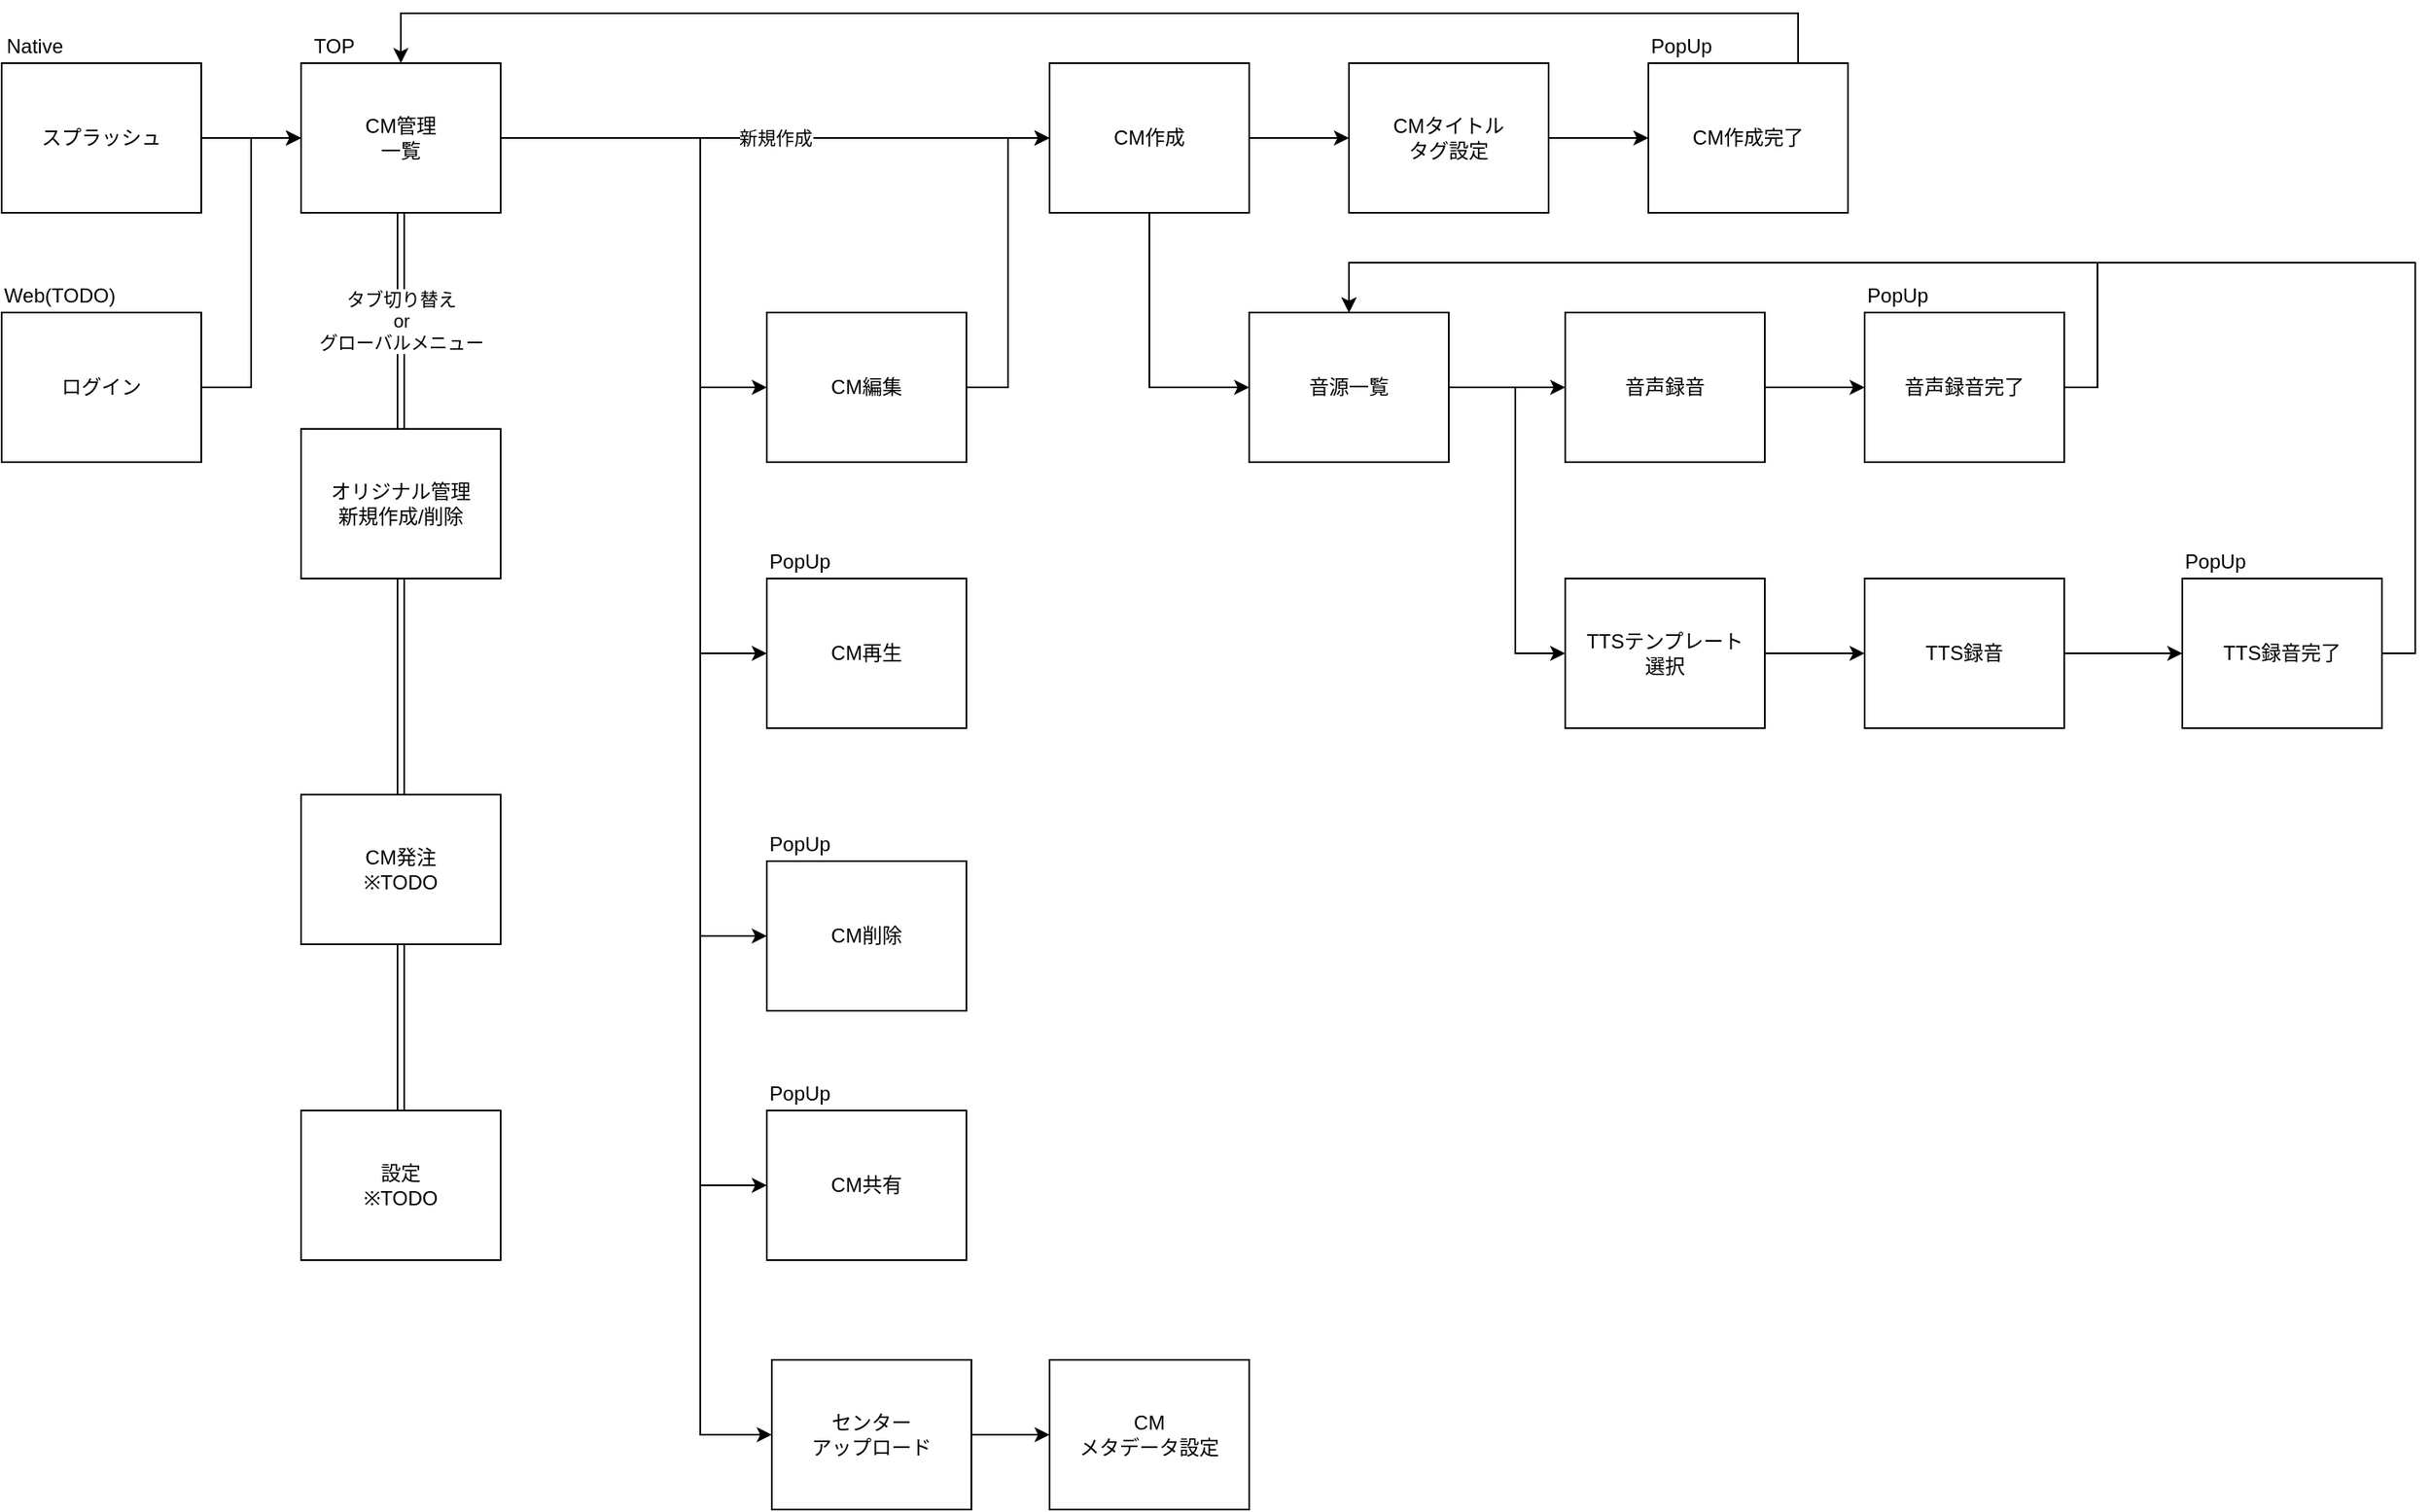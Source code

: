 <mxfile version="13.6.2" type="device"><diagram id="WqWZgD3vgtf2L1N1Ggok" name="ページ1"><mxGraphModel dx="1422" dy="832" grid="1" gridSize="10" guides="1" tooltips="1" connect="1" arrows="1" fold="1" page="1" pageScale="1" pageWidth="827" pageHeight="1169" math="0" shadow="0"><root><mxCell id="0"/><mxCell id="1" parent="0"/><mxCell id="hDD3GA9I00zkFGCR_pqn-11" style="edgeStyle=orthogonalEdgeStyle;rounded=0;orthogonalLoop=1;jettySize=auto;html=1;exitX=1;exitY=0.5;exitDx=0;exitDy=0;entryX=0;entryY=0.5;entryDx=0;entryDy=0;" parent="1" source="hDD3GA9I00zkFGCR_pqn-2" target="hDD3GA9I00zkFGCR_pqn-3" edge="1"><mxGeometry relative="1" as="geometry"/></mxCell><mxCell id="hDD3GA9I00zkFGCR_pqn-2" value="スプラッシュ" style="rounded=0;whiteSpace=wrap;html=1;" parent="1" vertex="1"><mxGeometry x="80" y="200" width="120" height="90" as="geometry"/></mxCell><mxCell id="hDD3GA9I00zkFGCR_pqn-12" value="新規作成" style="edgeStyle=orthogonalEdgeStyle;rounded=0;orthogonalLoop=1;jettySize=auto;html=1;exitX=1;exitY=0.5;exitDx=0;exitDy=0;entryX=0;entryY=0.5;entryDx=0;entryDy=0;" parent="1" source="hDD3GA9I00zkFGCR_pqn-3" target="hDD3GA9I00zkFGCR_pqn-4" edge="1"><mxGeometry relative="1" as="geometry"/></mxCell><mxCell id="hDD3GA9I00zkFGCR_pqn-14" style="edgeStyle=orthogonalEdgeStyle;rounded=0;orthogonalLoop=1;jettySize=auto;html=1;exitX=1;exitY=0.5;exitDx=0;exitDy=0;entryX=0;entryY=0.5;entryDx=0;entryDy=0;" parent="1" source="hDD3GA9I00zkFGCR_pqn-3" target="hDD3GA9I00zkFGCR_pqn-7" edge="1"><mxGeometry relative="1" as="geometry"><Array as="points"><mxPoint x="500" y="245"/><mxPoint x="500" y="555"/></Array></mxGeometry></mxCell><mxCell id="e4EBdBkjIyevoasEQ6yY-8" style="edgeStyle=orthogonalEdgeStyle;rounded=0;orthogonalLoop=1;jettySize=auto;html=1;exitX=1;exitY=0.5;exitDx=0;exitDy=0;entryX=0;entryY=0.5;entryDx=0;entryDy=0;" parent="1" source="hDD3GA9I00zkFGCR_pqn-3" target="e4EBdBkjIyevoasEQ6yY-7" edge="1"><mxGeometry relative="1" as="geometry"><Array as="points"><mxPoint x="500" y="245"/><mxPoint x="500" y="395"/></Array></mxGeometry></mxCell><mxCell id="e4EBdBkjIyevoasEQ6yY-11" value="タブ切り替え&lt;br&gt;or&lt;br&gt;グローバルメニュー" style="edgeStyle=orthogonalEdgeStyle;rounded=0;orthogonalLoop=1;jettySize=auto;html=1;exitX=0.5;exitY=1;exitDx=0;exitDy=0;entryX=0.5;entryY=0;entryDx=0;entryDy=0;shape=link;" parent="1" source="hDD3GA9I00zkFGCR_pqn-3" target="e4EBdBkjIyevoasEQ6yY-5" edge="1"><mxGeometry relative="1" as="geometry"/></mxCell><mxCell id="FhBmVRPMImGYIQYZzTyg-1" style="edgeStyle=orthogonalEdgeStyle;rounded=0;orthogonalLoop=1;jettySize=auto;html=1;exitX=1;exitY=0.5;exitDx=0;exitDy=0;entryX=0;entryY=0.5;entryDx=0;entryDy=0;" edge="1" parent="1" source="hDD3GA9I00zkFGCR_pqn-3" target="hDD3GA9I00zkFGCR_pqn-35"><mxGeometry relative="1" as="geometry"><Array as="points"><mxPoint x="500" y="245"/><mxPoint x="500" y="725"/></Array></mxGeometry></mxCell><mxCell id="FhBmVRPMImGYIQYZzTyg-4" style="edgeStyle=orthogonalEdgeStyle;rounded=0;orthogonalLoop=1;jettySize=auto;html=1;exitX=1;exitY=0.5;exitDx=0;exitDy=0;entryX=0;entryY=0.5;entryDx=0;entryDy=0;" edge="1" parent="1" source="hDD3GA9I00zkFGCR_pqn-3" target="FhBmVRPMImGYIQYZzTyg-2"><mxGeometry relative="1" as="geometry"><Array as="points"><mxPoint x="500" y="245"/><mxPoint x="500" y="875"/></Array></mxGeometry></mxCell><mxCell id="FhBmVRPMImGYIQYZzTyg-5" style="edgeStyle=orthogonalEdgeStyle;rounded=0;orthogonalLoop=1;jettySize=auto;html=1;exitX=1;exitY=0.5;exitDx=0;exitDy=0;entryX=0;entryY=0.5;entryDx=0;entryDy=0;" edge="1" parent="1" source="hDD3GA9I00zkFGCR_pqn-3" target="hDD3GA9I00zkFGCR_pqn-27"><mxGeometry relative="1" as="geometry"><Array as="points"><mxPoint x="500" y="245"/><mxPoint x="500" y="1025"/></Array></mxGeometry></mxCell><mxCell id="hDD3GA9I00zkFGCR_pqn-3" value="CM管理&lt;br&gt;一覧" style="rounded=0;whiteSpace=wrap;html=1;" parent="1" vertex="1"><mxGeometry x="260" y="200" width="120" height="90" as="geometry"/></mxCell><mxCell id="hDD3GA9I00zkFGCR_pqn-15" style="edgeStyle=orthogonalEdgeStyle;rounded=0;orthogonalLoop=1;jettySize=auto;html=1;exitX=0.5;exitY=1;exitDx=0;exitDy=0;entryX=0;entryY=0.5;entryDx=0;entryDy=0;" parent="1" source="hDD3GA9I00zkFGCR_pqn-4" target="hDD3GA9I00zkFGCR_pqn-5" edge="1"><mxGeometry relative="1" as="geometry"/></mxCell><mxCell id="hDD3GA9I00zkFGCR_pqn-29" style="edgeStyle=orthogonalEdgeStyle;rounded=0;orthogonalLoop=1;jettySize=auto;html=1;exitX=1;exitY=0.5;exitDx=0;exitDy=0;" parent="1" source="hDD3GA9I00zkFGCR_pqn-4" target="hDD3GA9I00zkFGCR_pqn-28" edge="1"><mxGeometry relative="1" as="geometry"/></mxCell><mxCell id="hDD3GA9I00zkFGCR_pqn-4" value="CM作成" style="rounded=0;whiteSpace=wrap;html=1;" parent="1" vertex="1"><mxGeometry x="710" y="200" width="120" height="90" as="geometry"/></mxCell><mxCell id="hDD3GA9I00zkFGCR_pqn-16" style="edgeStyle=orthogonalEdgeStyle;rounded=0;orthogonalLoop=1;jettySize=auto;html=1;exitX=1;exitY=0.5;exitDx=0;exitDy=0;entryX=0;entryY=0.5;entryDx=0;entryDy=0;" parent="1" source="hDD3GA9I00zkFGCR_pqn-5" target="hDD3GA9I00zkFGCR_pqn-8" edge="1"><mxGeometry relative="1" as="geometry"/></mxCell><mxCell id="e4EBdBkjIyevoasEQ6yY-3" style="edgeStyle=orthogonalEdgeStyle;rounded=0;orthogonalLoop=1;jettySize=auto;html=1;exitX=1;exitY=0.5;exitDx=0;exitDy=0;entryX=0;entryY=0.5;entryDx=0;entryDy=0;" parent="1" source="hDD3GA9I00zkFGCR_pqn-5" target="hDD3GA9I00zkFGCR_pqn-10" edge="1"><mxGeometry relative="1" as="geometry"><Array as="points"><mxPoint x="990" y="395"/><mxPoint x="990" y="555"/></Array></mxGeometry></mxCell><mxCell id="hDD3GA9I00zkFGCR_pqn-5" value="音源一覧" style="rounded=0;whiteSpace=wrap;html=1;" parent="1" vertex="1"><mxGeometry x="830" y="350" width="120" height="90" as="geometry"/></mxCell><mxCell id="hDD3GA9I00zkFGCR_pqn-7" value="CM再生" style="rounded=0;whiteSpace=wrap;html=1;" parent="1" vertex="1"><mxGeometry x="540" y="510" width="120" height="90" as="geometry"/></mxCell><mxCell id="hDD3GA9I00zkFGCR_pqn-39" style="edgeStyle=orthogonalEdgeStyle;rounded=0;orthogonalLoop=1;jettySize=auto;html=1;exitX=1;exitY=0.5;exitDx=0;exitDy=0;entryX=0;entryY=0.5;entryDx=0;entryDy=0;" parent="1" source="hDD3GA9I00zkFGCR_pqn-8" target="hDD3GA9I00zkFGCR_pqn-37" edge="1"><mxGeometry relative="1" as="geometry"/></mxCell><mxCell id="hDD3GA9I00zkFGCR_pqn-8" value="音声録音" style="rounded=0;whiteSpace=wrap;html=1;" parent="1" vertex="1"><mxGeometry x="1020" y="350" width="120" height="90" as="geometry"/></mxCell><mxCell id="hDD3GA9I00zkFGCR_pqn-40" style="edgeStyle=orthogonalEdgeStyle;rounded=0;orthogonalLoop=1;jettySize=auto;html=1;exitX=1;exitY=0.5;exitDx=0;exitDy=0;entryX=0;entryY=0.5;entryDx=0;entryDy=0;" parent="1" source="hDD3GA9I00zkFGCR_pqn-9" target="hDD3GA9I00zkFGCR_pqn-38" edge="1"><mxGeometry relative="1" as="geometry"/></mxCell><mxCell id="hDD3GA9I00zkFGCR_pqn-9" value="TTS録音" style="rounded=0;whiteSpace=wrap;html=1;" parent="1" vertex="1"><mxGeometry x="1200" y="510" width="120" height="90" as="geometry"/></mxCell><mxCell id="e4EBdBkjIyevoasEQ6yY-4" style="edgeStyle=orthogonalEdgeStyle;rounded=0;orthogonalLoop=1;jettySize=auto;html=1;exitX=1;exitY=0.5;exitDx=0;exitDy=0;entryX=0;entryY=0.5;entryDx=0;entryDy=0;" parent="1" source="hDD3GA9I00zkFGCR_pqn-10" target="hDD3GA9I00zkFGCR_pqn-9" edge="1"><mxGeometry relative="1" as="geometry"/></mxCell><mxCell id="hDD3GA9I00zkFGCR_pqn-10" value="TTSテンプレート&lt;br&gt;選択" style="rounded=0;whiteSpace=wrap;html=1;" parent="1" vertex="1"><mxGeometry x="1020" y="510" width="120" height="90" as="geometry"/></mxCell><mxCell id="e4EBdBkjIyevoasEQ6yY-13" value="" style="edgeStyle=orthogonalEdgeStyle;rounded=0;orthogonalLoop=1;jettySize=auto;html=1;exitX=0.5;exitY=1;exitDx=0;exitDy=0;entryX=0.5;entryY=0;entryDx=0;entryDy=0;shape=link;" parent="1" source="hDD3GA9I00zkFGCR_pqn-20" target="hDD3GA9I00zkFGCR_pqn-21" edge="1"><mxGeometry relative="1" as="geometry"/></mxCell><mxCell id="hDD3GA9I00zkFGCR_pqn-20" value="CM発注&lt;br&gt;※TODO" style="rounded=0;whiteSpace=wrap;html=1;" parent="1" vertex="1"><mxGeometry x="260" y="640" width="120" height="90" as="geometry"/></mxCell><mxCell id="hDD3GA9I00zkFGCR_pqn-21" value="設定&lt;br&gt;※TODO" style="rounded=0;whiteSpace=wrap;html=1;" parent="1" vertex="1"><mxGeometry x="260" y="830" width="120" height="90" as="geometry"/></mxCell><mxCell id="9iZshQ6x4nwOBVanAQAm-6" style="edgeStyle=orthogonalEdgeStyle;rounded=0;orthogonalLoop=1;jettySize=auto;html=1;exitX=1;exitY=0.5;exitDx=0;exitDy=0;entryX=0;entryY=0.5;entryDx=0;entryDy=0;" parent="1" source="hDD3GA9I00zkFGCR_pqn-27" target="9iZshQ6x4nwOBVanAQAm-5" edge="1"><mxGeometry relative="1" as="geometry"/></mxCell><mxCell id="hDD3GA9I00zkFGCR_pqn-27" value="センター&lt;br&gt;アップロード" style="rounded=0;whiteSpace=wrap;html=1;" parent="1" vertex="1"><mxGeometry x="543" y="980" width="120" height="90" as="geometry"/></mxCell><mxCell id="hDD3GA9I00zkFGCR_pqn-31" style="edgeStyle=orthogonalEdgeStyle;rounded=0;orthogonalLoop=1;jettySize=auto;html=1;exitX=1;exitY=0.5;exitDx=0;exitDy=0;entryX=0;entryY=0.5;entryDx=0;entryDy=0;" parent="1" source="hDD3GA9I00zkFGCR_pqn-28" target="hDD3GA9I00zkFGCR_pqn-30" edge="1"><mxGeometry relative="1" as="geometry"/></mxCell><mxCell id="hDD3GA9I00zkFGCR_pqn-28" value="CMタイトル&lt;br&gt;タグ設定" style="rounded=0;whiteSpace=wrap;html=1;" parent="1" vertex="1"><mxGeometry x="890" y="200" width="120" height="90" as="geometry"/></mxCell><mxCell id="e4EBdBkjIyevoasEQ6yY-10" style="edgeStyle=orthogonalEdgeStyle;rounded=0;orthogonalLoop=1;jettySize=auto;html=1;exitX=1;exitY=0.5;exitDx=0;exitDy=0;entryX=0.5;entryY=0;entryDx=0;entryDy=0;" parent="1" source="hDD3GA9I00zkFGCR_pqn-30" target="hDD3GA9I00zkFGCR_pqn-3" edge="1"><mxGeometry relative="1" as="geometry"><Array as="points"><mxPoint x="1160" y="245"/><mxPoint x="1160" y="170"/><mxPoint x="320" y="170"/></Array></mxGeometry></mxCell><mxCell id="hDD3GA9I00zkFGCR_pqn-30" value="CM作成完了" style="rounded=0;whiteSpace=wrap;html=1;" parent="1" vertex="1"><mxGeometry x="1070" y="200" width="120" height="90" as="geometry"/></mxCell><mxCell id="hDD3GA9I00zkFGCR_pqn-35" value="CM削除" style="rounded=0;whiteSpace=wrap;html=1;" parent="1" vertex="1"><mxGeometry x="540" y="680" width="120" height="90" as="geometry"/></mxCell><mxCell id="hDD3GA9I00zkFGCR_pqn-41" style="edgeStyle=orthogonalEdgeStyle;rounded=0;orthogonalLoop=1;jettySize=auto;html=1;exitX=1;exitY=0.5;exitDx=0;exitDy=0;entryX=0.5;entryY=0;entryDx=0;entryDy=0;" parent="1" source="hDD3GA9I00zkFGCR_pqn-37" target="hDD3GA9I00zkFGCR_pqn-5" edge="1"><mxGeometry relative="1" as="geometry"><Array as="points"><mxPoint x="1340" y="395"/><mxPoint x="1340" y="320"/><mxPoint x="890" y="320"/></Array></mxGeometry></mxCell><mxCell id="hDD3GA9I00zkFGCR_pqn-37" value="音声録音完了" style="rounded=0;whiteSpace=wrap;html=1;" parent="1" vertex="1"><mxGeometry x="1200" y="350" width="120" height="90" as="geometry"/></mxCell><mxCell id="hDD3GA9I00zkFGCR_pqn-42" style="edgeStyle=orthogonalEdgeStyle;rounded=0;orthogonalLoop=1;jettySize=auto;html=1;exitX=1;exitY=0.5;exitDx=0;exitDy=0;entryX=0.5;entryY=0;entryDx=0;entryDy=0;" parent="1" source="hDD3GA9I00zkFGCR_pqn-38" target="hDD3GA9I00zkFGCR_pqn-5" edge="1"><mxGeometry relative="1" as="geometry"><Array as="points"><mxPoint x="1531" y="555"/><mxPoint x="1531" y="320"/><mxPoint x="890" y="320"/></Array></mxGeometry></mxCell><mxCell id="hDD3GA9I00zkFGCR_pqn-38" value="TTS録音完了" style="rounded=0;whiteSpace=wrap;html=1;" parent="1" vertex="1"><mxGeometry x="1391" y="510" width="120" height="90" as="geometry"/></mxCell><mxCell id="hDD3GA9I00zkFGCR_pqn-45" value="PopUp" style="text;html=1;strokeColor=none;fillColor=none;align=center;verticalAlign=middle;whiteSpace=wrap;rounded=0;" parent="1" vertex="1"><mxGeometry x="1070" y="180" width="40" height="20" as="geometry"/></mxCell><mxCell id="hDD3GA9I00zkFGCR_pqn-46" value="PopUp" style="text;html=1;strokeColor=none;fillColor=none;align=center;verticalAlign=middle;whiteSpace=wrap;rounded=0;" parent="1" vertex="1"><mxGeometry x="1200" y="330" width="40" height="20" as="geometry"/></mxCell><mxCell id="hDD3GA9I00zkFGCR_pqn-47" value="PopUp" style="text;html=1;strokeColor=none;fillColor=none;align=center;verticalAlign=middle;whiteSpace=wrap;rounded=0;" parent="1" vertex="1"><mxGeometry x="1391" y="490" width="40" height="20" as="geometry"/></mxCell><mxCell id="hDD3GA9I00zkFGCR_pqn-49" value="PopUp" style="text;html=1;strokeColor=none;fillColor=none;align=center;verticalAlign=middle;whiteSpace=wrap;rounded=0;" parent="1" vertex="1"><mxGeometry x="540" y="490" width="40" height="20" as="geometry"/></mxCell><mxCell id="hDD3GA9I00zkFGCR_pqn-50" value="PopUp" style="text;html=1;strokeColor=none;fillColor=none;align=center;verticalAlign=middle;whiteSpace=wrap;rounded=0;" parent="1" vertex="1"><mxGeometry x="540" y="660" width="40" height="20" as="geometry"/></mxCell><mxCell id="e4EBdBkjIyevoasEQ6yY-12" value="" style="edgeStyle=orthogonalEdgeStyle;rounded=0;orthogonalLoop=1;jettySize=auto;html=1;exitX=0.5;exitY=1;exitDx=0;exitDy=0;entryX=0.5;entryY=0;entryDx=0;entryDy=0;shape=link;" parent="1" source="e4EBdBkjIyevoasEQ6yY-5" target="hDD3GA9I00zkFGCR_pqn-20" edge="1"><mxGeometry relative="1" as="geometry"/></mxCell><mxCell id="e4EBdBkjIyevoasEQ6yY-5" value="オリジナル管理&lt;br&gt;新規作成/削除" style="rounded=0;whiteSpace=wrap;html=1;" parent="1" vertex="1"><mxGeometry x="260" y="420" width="120" height="90" as="geometry"/></mxCell><mxCell id="e4EBdBkjIyevoasEQ6yY-6" value="TOP" style="text;html=1;strokeColor=none;fillColor=none;align=center;verticalAlign=middle;whiteSpace=wrap;rounded=0;" parent="1" vertex="1"><mxGeometry x="260" y="180" width="40" height="20" as="geometry"/></mxCell><mxCell id="e4EBdBkjIyevoasEQ6yY-9" style="edgeStyle=orthogonalEdgeStyle;rounded=0;orthogonalLoop=1;jettySize=auto;html=1;exitX=1;exitY=0.5;exitDx=0;exitDy=0;entryX=0;entryY=0.5;entryDx=0;entryDy=0;" parent="1" source="e4EBdBkjIyevoasEQ6yY-7" target="hDD3GA9I00zkFGCR_pqn-4" edge="1"><mxGeometry relative="1" as="geometry"/></mxCell><mxCell id="e4EBdBkjIyevoasEQ6yY-7" value="CM編集" style="rounded=0;whiteSpace=wrap;html=1;" parent="1" vertex="1"><mxGeometry x="540" y="350" width="120" height="90" as="geometry"/></mxCell><mxCell id="9iZshQ6x4nwOBVanAQAm-1" value="Native" style="text;html=1;strokeColor=none;fillColor=none;align=center;verticalAlign=middle;whiteSpace=wrap;rounded=0;" parent="1" vertex="1"><mxGeometry x="80" y="180" width="40" height="20" as="geometry"/></mxCell><mxCell id="9iZshQ6x4nwOBVanAQAm-4" style="edgeStyle=orthogonalEdgeStyle;rounded=0;orthogonalLoop=1;jettySize=auto;html=1;exitX=1;exitY=0.5;exitDx=0;exitDy=0;entryX=0;entryY=0.5;entryDx=0;entryDy=0;" parent="1" source="9iZshQ6x4nwOBVanAQAm-2" target="hDD3GA9I00zkFGCR_pqn-3" edge="1"><mxGeometry relative="1" as="geometry"/></mxCell><mxCell id="9iZshQ6x4nwOBVanAQAm-2" value="ログイン" style="rounded=0;whiteSpace=wrap;html=1;" parent="1" vertex="1"><mxGeometry x="80" y="350" width="120" height="90" as="geometry"/></mxCell><mxCell id="9iZshQ6x4nwOBVanAQAm-3" value="Web(TODO)" style="text;html=1;strokeColor=none;fillColor=none;align=center;verticalAlign=middle;whiteSpace=wrap;rounded=0;" parent="1" vertex="1"><mxGeometry x="80" y="330" width="70" height="20" as="geometry"/></mxCell><mxCell id="9iZshQ6x4nwOBVanAQAm-5" value="CM&lt;br&gt;メタデータ設定" style="rounded=0;whiteSpace=wrap;html=1;" parent="1" vertex="1"><mxGeometry x="710" y="980" width="120" height="90" as="geometry"/></mxCell><mxCell id="FhBmVRPMImGYIQYZzTyg-2" value="CM共有" style="rounded=0;whiteSpace=wrap;html=1;" vertex="1" parent="1"><mxGeometry x="540" y="830" width="120" height="90" as="geometry"/></mxCell><mxCell id="FhBmVRPMImGYIQYZzTyg-3" value="PopUp" style="text;html=1;strokeColor=none;fillColor=none;align=center;verticalAlign=middle;whiteSpace=wrap;rounded=0;" vertex="1" parent="1"><mxGeometry x="540" y="810" width="40" height="20" as="geometry"/></mxCell></root></mxGraphModel></diagram></mxfile>